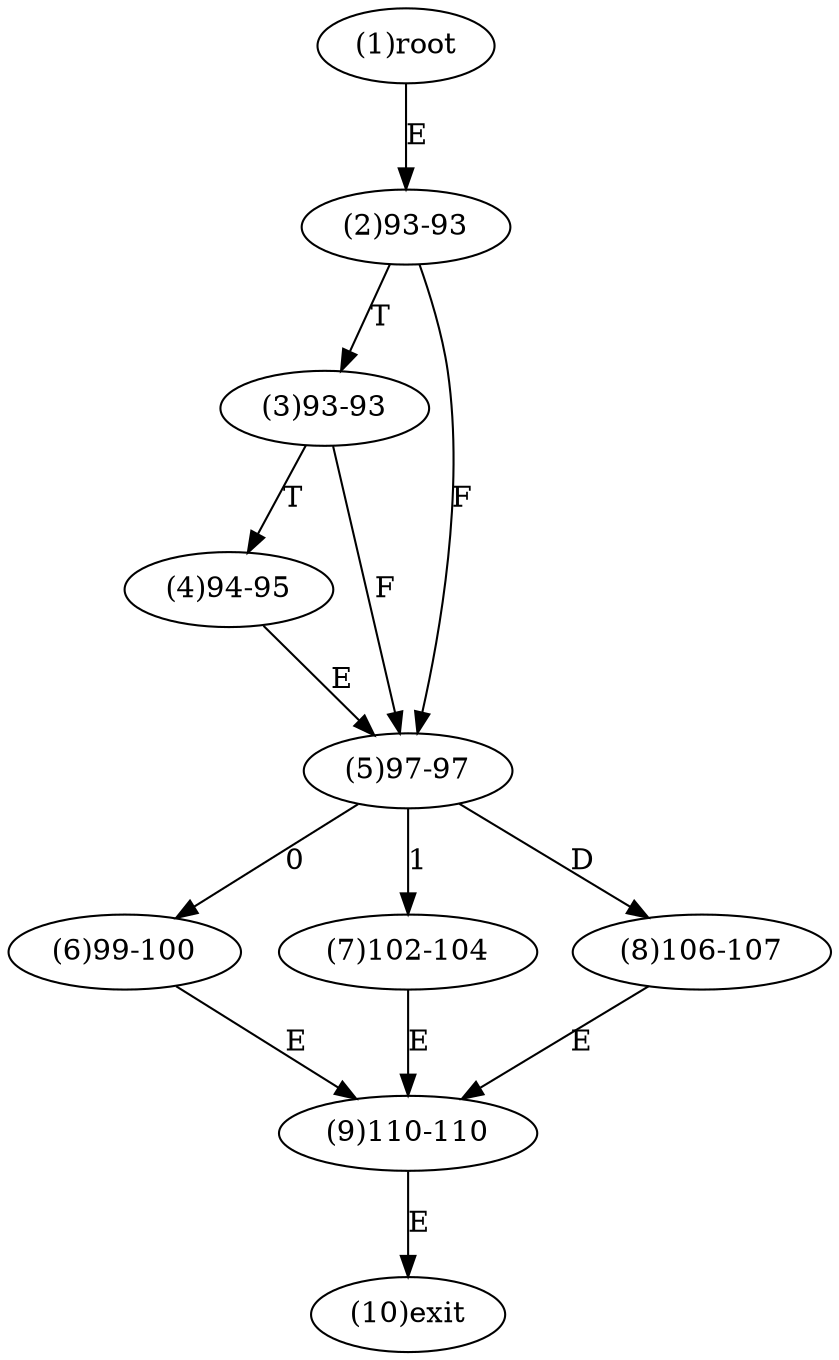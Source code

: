 digraph "" { 
1[ label="(1)root"];
2[ label="(2)93-93"];
3[ label="(3)93-93"];
4[ label="(4)94-95"];
5[ label="(5)97-97"];
6[ label="(6)99-100"];
7[ label="(7)102-104"];
8[ label="(8)106-107"];
9[ label="(9)110-110"];
10[ label="(10)exit"];
1->2[ label="E"];
2->5[ label="F"];
2->3[ label="T"];
3->5[ label="F"];
3->4[ label="T"];
4->5[ label="E"];
5->6[ label="0"];
5->7[ label="1"];
5->8[ label="D"];
6->9[ label="E"];
7->9[ label="E"];
8->9[ label="E"];
9->10[ label="E"];
}